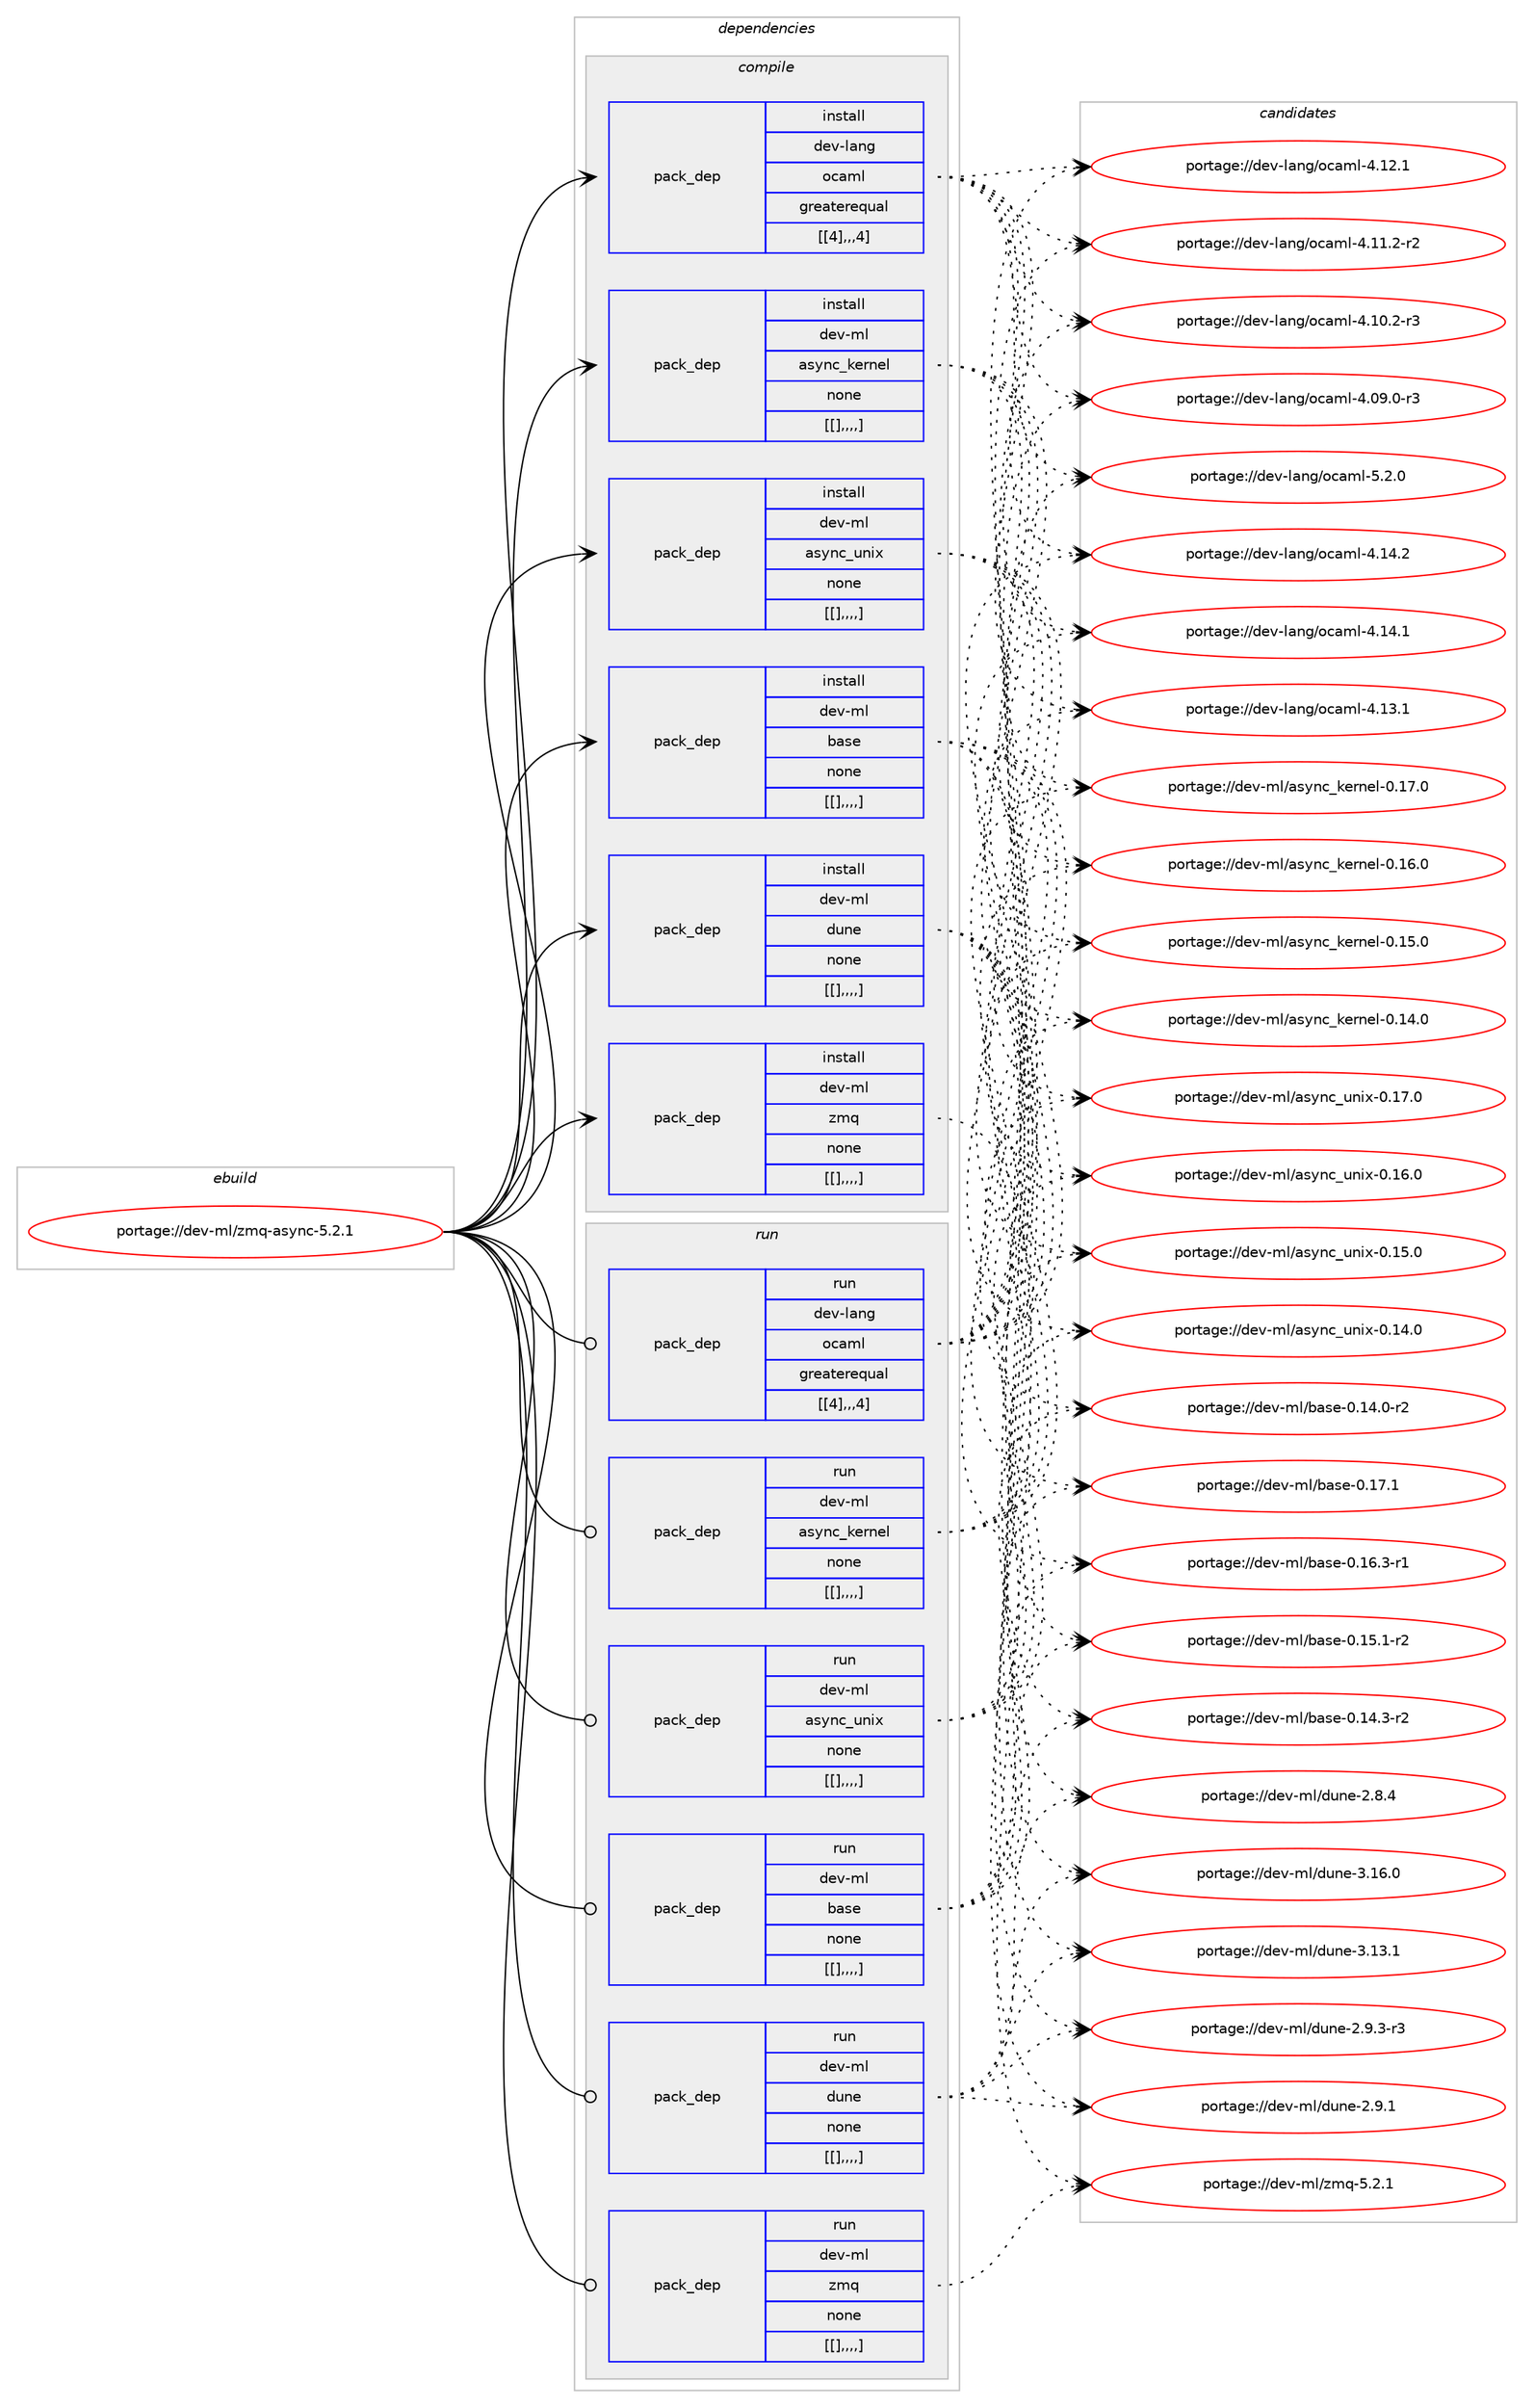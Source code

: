 digraph prolog {

# *************
# Graph options
# *************

newrank=true;
concentrate=true;
compound=true;
graph [rankdir=LR,fontname=Helvetica,fontsize=10,ranksep=1.5];#, ranksep=2.5, nodesep=0.2];
edge  [arrowhead=vee];
node  [fontname=Helvetica,fontsize=10];

# **********
# The ebuild
# **********

subgraph cluster_leftcol {
color=gray;
label=<<i>ebuild</i>>;
id [label="portage://dev-ml/zmq-async-5.2.1", color=red, width=4, href="../dev-ml/zmq-async-5.2.1.svg"];
}

# ****************
# The dependencies
# ****************

subgraph cluster_midcol {
color=gray;
label=<<i>dependencies</i>>;
subgraph cluster_compile {
fillcolor="#eeeeee";
style=filled;
label=<<i>compile</i>>;
subgraph pack94888 {
dependency126344 [label=<<TABLE BORDER="0" CELLBORDER="1" CELLSPACING="0" CELLPADDING="4" WIDTH="220"><TR><TD ROWSPAN="6" CELLPADDING="30">pack_dep</TD></TR><TR><TD WIDTH="110">install</TD></TR><TR><TD>dev-lang</TD></TR><TR><TD>ocaml</TD></TR><TR><TD>greaterequal</TD></TR><TR><TD>[[4],,,4]</TD></TR></TABLE>>, shape=none, color=blue];
}
id:e -> dependency126344:w [weight=20,style="solid",arrowhead="vee"];
subgraph pack94889 {
dependency126345 [label=<<TABLE BORDER="0" CELLBORDER="1" CELLSPACING="0" CELLPADDING="4" WIDTH="220"><TR><TD ROWSPAN="6" CELLPADDING="30">pack_dep</TD></TR><TR><TD WIDTH="110">install</TD></TR><TR><TD>dev-ml</TD></TR><TR><TD>async_kernel</TD></TR><TR><TD>none</TD></TR><TR><TD>[[],,,,]</TD></TR></TABLE>>, shape=none, color=blue];
}
id:e -> dependency126345:w [weight=20,style="solid",arrowhead="vee"];
subgraph pack94890 {
dependency126346 [label=<<TABLE BORDER="0" CELLBORDER="1" CELLSPACING="0" CELLPADDING="4" WIDTH="220"><TR><TD ROWSPAN="6" CELLPADDING="30">pack_dep</TD></TR><TR><TD WIDTH="110">install</TD></TR><TR><TD>dev-ml</TD></TR><TR><TD>async_unix</TD></TR><TR><TD>none</TD></TR><TR><TD>[[],,,,]</TD></TR></TABLE>>, shape=none, color=blue];
}
id:e -> dependency126346:w [weight=20,style="solid",arrowhead="vee"];
subgraph pack94891 {
dependency126347 [label=<<TABLE BORDER="0" CELLBORDER="1" CELLSPACING="0" CELLPADDING="4" WIDTH="220"><TR><TD ROWSPAN="6" CELLPADDING="30">pack_dep</TD></TR><TR><TD WIDTH="110">install</TD></TR><TR><TD>dev-ml</TD></TR><TR><TD>base</TD></TR><TR><TD>none</TD></TR><TR><TD>[[],,,,]</TD></TR></TABLE>>, shape=none, color=blue];
}
id:e -> dependency126347:w [weight=20,style="solid",arrowhead="vee"];
subgraph pack94892 {
dependency126348 [label=<<TABLE BORDER="0" CELLBORDER="1" CELLSPACING="0" CELLPADDING="4" WIDTH="220"><TR><TD ROWSPAN="6" CELLPADDING="30">pack_dep</TD></TR><TR><TD WIDTH="110">install</TD></TR><TR><TD>dev-ml</TD></TR><TR><TD>dune</TD></TR><TR><TD>none</TD></TR><TR><TD>[[],,,,]</TD></TR></TABLE>>, shape=none, color=blue];
}
id:e -> dependency126348:w [weight=20,style="solid",arrowhead="vee"];
subgraph pack94893 {
dependency126349 [label=<<TABLE BORDER="0" CELLBORDER="1" CELLSPACING="0" CELLPADDING="4" WIDTH="220"><TR><TD ROWSPAN="6" CELLPADDING="30">pack_dep</TD></TR><TR><TD WIDTH="110">install</TD></TR><TR><TD>dev-ml</TD></TR><TR><TD>zmq</TD></TR><TR><TD>none</TD></TR><TR><TD>[[],,,,]</TD></TR></TABLE>>, shape=none, color=blue];
}
id:e -> dependency126349:w [weight=20,style="solid",arrowhead="vee"];
}
subgraph cluster_compileandrun {
fillcolor="#eeeeee";
style=filled;
label=<<i>compile and run</i>>;
}
subgraph cluster_run {
fillcolor="#eeeeee";
style=filled;
label=<<i>run</i>>;
subgraph pack94894 {
dependency126350 [label=<<TABLE BORDER="0" CELLBORDER="1" CELLSPACING="0" CELLPADDING="4" WIDTH="220"><TR><TD ROWSPAN="6" CELLPADDING="30">pack_dep</TD></TR><TR><TD WIDTH="110">run</TD></TR><TR><TD>dev-lang</TD></TR><TR><TD>ocaml</TD></TR><TR><TD>greaterequal</TD></TR><TR><TD>[[4],,,4]</TD></TR></TABLE>>, shape=none, color=blue];
}
id:e -> dependency126350:w [weight=20,style="solid",arrowhead="odot"];
subgraph pack94895 {
dependency126351 [label=<<TABLE BORDER="0" CELLBORDER="1" CELLSPACING="0" CELLPADDING="4" WIDTH="220"><TR><TD ROWSPAN="6" CELLPADDING="30">pack_dep</TD></TR><TR><TD WIDTH="110">run</TD></TR><TR><TD>dev-ml</TD></TR><TR><TD>async_kernel</TD></TR><TR><TD>none</TD></TR><TR><TD>[[],,,,]</TD></TR></TABLE>>, shape=none, color=blue];
}
id:e -> dependency126351:w [weight=20,style="solid",arrowhead="odot"];
subgraph pack94896 {
dependency126352 [label=<<TABLE BORDER="0" CELLBORDER="1" CELLSPACING="0" CELLPADDING="4" WIDTH="220"><TR><TD ROWSPAN="6" CELLPADDING="30">pack_dep</TD></TR><TR><TD WIDTH="110">run</TD></TR><TR><TD>dev-ml</TD></TR><TR><TD>async_unix</TD></TR><TR><TD>none</TD></TR><TR><TD>[[],,,,]</TD></TR></TABLE>>, shape=none, color=blue];
}
id:e -> dependency126352:w [weight=20,style="solid",arrowhead="odot"];
subgraph pack94897 {
dependency126353 [label=<<TABLE BORDER="0" CELLBORDER="1" CELLSPACING="0" CELLPADDING="4" WIDTH="220"><TR><TD ROWSPAN="6" CELLPADDING="30">pack_dep</TD></TR><TR><TD WIDTH="110">run</TD></TR><TR><TD>dev-ml</TD></TR><TR><TD>base</TD></TR><TR><TD>none</TD></TR><TR><TD>[[],,,,]</TD></TR></TABLE>>, shape=none, color=blue];
}
id:e -> dependency126353:w [weight=20,style="solid",arrowhead="odot"];
subgraph pack94898 {
dependency126354 [label=<<TABLE BORDER="0" CELLBORDER="1" CELLSPACING="0" CELLPADDING="4" WIDTH="220"><TR><TD ROWSPAN="6" CELLPADDING="30">pack_dep</TD></TR><TR><TD WIDTH="110">run</TD></TR><TR><TD>dev-ml</TD></TR><TR><TD>dune</TD></TR><TR><TD>none</TD></TR><TR><TD>[[],,,,]</TD></TR></TABLE>>, shape=none, color=blue];
}
id:e -> dependency126354:w [weight=20,style="solid",arrowhead="odot"];
subgraph pack94899 {
dependency126355 [label=<<TABLE BORDER="0" CELLBORDER="1" CELLSPACING="0" CELLPADDING="4" WIDTH="220"><TR><TD ROWSPAN="6" CELLPADDING="30">pack_dep</TD></TR><TR><TD WIDTH="110">run</TD></TR><TR><TD>dev-ml</TD></TR><TR><TD>zmq</TD></TR><TR><TD>none</TD></TR><TR><TD>[[],,,,]</TD></TR></TABLE>>, shape=none, color=blue];
}
id:e -> dependency126355:w [weight=20,style="solid",arrowhead="odot"];
}
}

# **************
# The candidates
# **************

subgraph cluster_choices {
rank=same;
color=gray;
label=<<i>candidates</i>>;

subgraph choice94888 {
color=black;
nodesep=1;
choice1001011184510897110103471119997109108455346504648 [label="portage://dev-lang/ocaml-5.2.0", color=red, width=4,href="../dev-lang/ocaml-5.2.0.svg"];
choice100101118451089711010347111999710910845524649524650 [label="portage://dev-lang/ocaml-4.14.2", color=red, width=4,href="../dev-lang/ocaml-4.14.2.svg"];
choice100101118451089711010347111999710910845524649524649 [label="portage://dev-lang/ocaml-4.14.1", color=red, width=4,href="../dev-lang/ocaml-4.14.1.svg"];
choice100101118451089711010347111999710910845524649514649 [label="portage://dev-lang/ocaml-4.13.1", color=red, width=4,href="../dev-lang/ocaml-4.13.1.svg"];
choice100101118451089711010347111999710910845524649504649 [label="portage://dev-lang/ocaml-4.12.1", color=red, width=4,href="../dev-lang/ocaml-4.12.1.svg"];
choice1001011184510897110103471119997109108455246494946504511450 [label="portage://dev-lang/ocaml-4.11.2-r2", color=red, width=4,href="../dev-lang/ocaml-4.11.2-r2.svg"];
choice1001011184510897110103471119997109108455246494846504511451 [label="portage://dev-lang/ocaml-4.10.2-r3", color=red, width=4,href="../dev-lang/ocaml-4.10.2-r3.svg"];
choice1001011184510897110103471119997109108455246485746484511451 [label="portage://dev-lang/ocaml-4.09.0-r3", color=red, width=4,href="../dev-lang/ocaml-4.09.0-r3.svg"];
dependency126344:e -> choice1001011184510897110103471119997109108455346504648:w [style=dotted,weight="100"];
dependency126344:e -> choice100101118451089711010347111999710910845524649524650:w [style=dotted,weight="100"];
dependency126344:e -> choice100101118451089711010347111999710910845524649524649:w [style=dotted,weight="100"];
dependency126344:e -> choice100101118451089711010347111999710910845524649514649:w [style=dotted,weight="100"];
dependency126344:e -> choice100101118451089711010347111999710910845524649504649:w [style=dotted,weight="100"];
dependency126344:e -> choice1001011184510897110103471119997109108455246494946504511450:w [style=dotted,weight="100"];
dependency126344:e -> choice1001011184510897110103471119997109108455246494846504511451:w [style=dotted,weight="100"];
dependency126344:e -> choice1001011184510897110103471119997109108455246485746484511451:w [style=dotted,weight="100"];
}
subgraph choice94889 {
color=black;
nodesep=1;
choice100101118451091084797115121110999510710111411010110845484649554648 [label="portage://dev-ml/async_kernel-0.17.0", color=red, width=4,href="../dev-ml/async_kernel-0.17.0.svg"];
choice100101118451091084797115121110999510710111411010110845484649544648 [label="portage://dev-ml/async_kernel-0.16.0", color=red, width=4,href="../dev-ml/async_kernel-0.16.0.svg"];
choice100101118451091084797115121110999510710111411010110845484649534648 [label="portage://dev-ml/async_kernel-0.15.0", color=red, width=4,href="../dev-ml/async_kernel-0.15.0.svg"];
choice100101118451091084797115121110999510710111411010110845484649524648 [label="portage://dev-ml/async_kernel-0.14.0", color=red, width=4,href="../dev-ml/async_kernel-0.14.0.svg"];
dependency126345:e -> choice100101118451091084797115121110999510710111411010110845484649554648:w [style=dotted,weight="100"];
dependency126345:e -> choice100101118451091084797115121110999510710111411010110845484649544648:w [style=dotted,weight="100"];
dependency126345:e -> choice100101118451091084797115121110999510710111411010110845484649534648:w [style=dotted,weight="100"];
dependency126345:e -> choice100101118451091084797115121110999510710111411010110845484649524648:w [style=dotted,weight="100"];
}
subgraph choice94890 {
color=black;
nodesep=1;
choice100101118451091084797115121110999511711010512045484649554648 [label="portage://dev-ml/async_unix-0.17.0", color=red, width=4,href="../dev-ml/async_unix-0.17.0.svg"];
choice100101118451091084797115121110999511711010512045484649544648 [label="portage://dev-ml/async_unix-0.16.0", color=red, width=4,href="../dev-ml/async_unix-0.16.0.svg"];
choice100101118451091084797115121110999511711010512045484649534648 [label="portage://dev-ml/async_unix-0.15.0", color=red, width=4,href="../dev-ml/async_unix-0.15.0.svg"];
choice100101118451091084797115121110999511711010512045484649524648 [label="portage://dev-ml/async_unix-0.14.0", color=red, width=4,href="../dev-ml/async_unix-0.14.0.svg"];
dependency126346:e -> choice100101118451091084797115121110999511711010512045484649554648:w [style=dotted,weight="100"];
dependency126346:e -> choice100101118451091084797115121110999511711010512045484649544648:w [style=dotted,weight="100"];
dependency126346:e -> choice100101118451091084797115121110999511711010512045484649534648:w [style=dotted,weight="100"];
dependency126346:e -> choice100101118451091084797115121110999511711010512045484649524648:w [style=dotted,weight="100"];
}
subgraph choice94891 {
color=black;
nodesep=1;
choice1001011184510910847989711510145484649554649 [label="portage://dev-ml/base-0.17.1", color=red, width=4,href="../dev-ml/base-0.17.1.svg"];
choice10010111845109108479897115101454846495446514511449 [label="portage://dev-ml/base-0.16.3-r1", color=red, width=4,href="../dev-ml/base-0.16.3-r1.svg"];
choice10010111845109108479897115101454846495346494511450 [label="portage://dev-ml/base-0.15.1-r2", color=red, width=4,href="../dev-ml/base-0.15.1-r2.svg"];
choice10010111845109108479897115101454846495246514511450 [label="portage://dev-ml/base-0.14.3-r2", color=red, width=4,href="../dev-ml/base-0.14.3-r2.svg"];
choice10010111845109108479897115101454846495246484511450 [label="portage://dev-ml/base-0.14.0-r2", color=red, width=4,href="../dev-ml/base-0.14.0-r2.svg"];
dependency126347:e -> choice1001011184510910847989711510145484649554649:w [style=dotted,weight="100"];
dependency126347:e -> choice10010111845109108479897115101454846495446514511449:w [style=dotted,weight="100"];
dependency126347:e -> choice10010111845109108479897115101454846495346494511450:w [style=dotted,weight="100"];
dependency126347:e -> choice10010111845109108479897115101454846495246514511450:w [style=dotted,weight="100"];
dependency126347:e -> choice10010111845109108479897115101454846495246484511450:w [style=dotted,weight="100"];
}
subgraph choice94892 {
color=black;
nodesep=1;
choice100101118451091084710011711010145514649544648 [label="portage://dev-ml/dune-3.16.0", color=red, width=4,href="../dev-ml/dune-3.16.0.svg"];
choice100101118451091084710011711010145514649514649 [label="portage://dev-ml/dune-3.13.1", color=red, width=4,href="../dev-ml/dune-3.13.1.svg"];
choice10010111845109108471001171101014550465746514511451 [label="portage://dev-ml/dune-2.9.3-r3", color=red, width=4,href="../dev-ml/dune-2.9.3-r3.svg"];
choice1001011184510910847100117110101455046574649 [label="portage://dev-ml/dune-2.9.1", color=red, width=4,href="../dev-ml/dune-2.9.1.svg"];
choice1001011184510910847100117110101455046564652 [label="portage://dev-ml/dune-2.8.4", color=red, width=4,href="../dev-ml/dune-2.8.4.svg"];
dependency126348:e -> choice100101118451091084710011711010145514649544648:w [style=dotted,weight="100"];
dependency126348:e -> choice100101118451091084710011711010145514649514649:w [style=dotted,weight="100"];
dependency126348:e -> choice10010111845109108471001171101014550465746514511451:w [style=dotted,weight="100"];
dependency126348:e -> choice1001011184510910847100117110101455046574649:w [style=dotted,weight="100"];
dependency126348:e -> choice1001011184510910847100117110101455046564652:w [style=dotted,weight="100"];
}
subgraph choice94893 {
color=black;
nodesep=1;
choice1001011184510910847122109113455346504649 [label="portage://dev-ml/zmq-5.2.1", color=red, width=4,href="../dev-ml/zmq-5.2.1.svg"];
dependency126349:e -> choice1001011184510910847122109113455346504649:w [style=dotted,weight="100"];
}
subgraph choice94894 {
color=black;
nodesep=1;
choice1001011184510897110103471119997109108455346504648 [label="portage://dev-lang/ocaml-5.2.0", color=red, width=4,href="../dev-lang/ocaml-5.2.0.svg"];
choice100101118451089711010347111999710910845524649524650 [label="portage://dev-lang/ocaml-4.14.2", color=red, width=4,href="../dev-lang/ocaml-4.14.2.svg"];
choice100101118451089711010347111999710910845524649524649 [label="portage://dev-lang/ocaml-4.14.1", color=red, width=4,href="../dev-lang/ocaml-4.14.1.svg"];
choice100101118451089711010347111999710910845524649514649 [label="portage://dev-lang/ocaml-4.13.1", color=red, width=4,href="../dev-lang/ocaml-4.13.1.svg"];
choice100101118451089711010347111999710910845524649504649 [label="portage://dev-lang/ocaml-4.12.1", color=red, width=4,href="../dev-lang/ocaml-4.12.1.svg"];
choice1001011184510897110103471119997109108455246494946504511450 [label="portage://dev-lang/ocaml-4.11.2-r2", color=red, width=4,href="../dev-lang/ocaml-4.11.2-r2.svg"];
choice1001011184510897110103471119997109108455246494846504511451 [label="portage://dev-lang/ocaml-4.10.2-r3", color=red, width=4,href="../dev-lang/ocaml-4.10.2-r3.svg"];
choice1001011184510897110103471119997109108455246485746484511451 [label="portage://dev-lang/ocaml-4.09.0-r3", color=red, width=4,href="../dev-lang/ocaml-4.09.0-r3.svg"];
dependency126350:e -> choice1001011184510897110103471119997109108455346504648:w [style=dotted,weight="100"];
dependency126350:e -> choice100101118451089711010347111999710910845524649524650:w [style=dotted,weight="100"];
dependency126350:e -> choice100101118451089711010347111999710910845524649524649:w [style=dotted,weight="100"];
dependency126350:e -> choice100101118451089711010347111999710910845524649514649:w [style=dotted,weight="100"];
dependency126350:e -> choice100101118451089711010347111999710910845524649504649:w [style=dotted,weight="100"];
dependency126350:e -> choice1001011184510897110103471119997109108455246494946504511450:w [style=dotted,weight="100"];
dependency126350:e -> choice1001011184510897110103471119997109108455246494846504511451:w [style=dotted,weight="100"];
dependency126350:e -> choice1001011184510897110103471119997109108455246485746484511451:w [style=dotted,weight="100"];
}
subgraph choice94895 {
color=black;
nodesep=1;
choice100101118451091084797115121110999510710111411010110845484649554648 [label="portage://dev-ml/async_kernel-0.17.0", color=red, width=4,href="../dev-ml/async_kernel-0.17.0.svg"];
choice100101118451091084797115121110999510710111411010110845484649544648 [label="portage://dev-ml/async_kernel-0.16.0", color=red, width=4,href="../dev-ml/async_kernel-0.16.0.svg"];
choice100101118451091084797115121110999510710111411010110845484649534648 [label="portage://dev-ml/async_kernel-0.15.0", color=red, width=4,href="../dev-ml/async_kernel-0.15.0.svg"];
choice100101118451091084797115121110999510710111411010110845484649524648 [label="portage://dev-ml/async_kernel-0.14.0", color=red, width=4,href="../dev-ml/async_kernel-0.14.0.svg"];
dependency126351:e -> choice100101118451091084797115121110999510710111411010110845484649554648:w [style=dotted,weight="100"];
dependency126351:e -> choice100101118451091084797115121110999510710111411010110845484649544648:w [style=dotted,weight="100"];
dependency126351:e -> choice100101118451091084797115121110999510710111411010110845484649534648:w [style=dotted,weight="100"];
dependency126351:e -> choice100101118451091084797115121110999510710111411010110845484649524648:w [style=dotted,weight="100"];
}
subgraph choice94896 {
color=black;
nodesep=1;
choice100101118451091084797115121110999511711010512045484649554648 [label="portage://dev-ml/async_unix-0.17.0", color=red, width=4,href="../dev-ml/async_unix-0.17.0.svg"];
choice100101118451091084797115121110999511711010512045484649544648 [label="portage://dev-ml/async_unix-0.16.0", color=red, width=4,href="../dev-ml/async_unix-0.16.0.svg"];
choice100101118451091084797115121110999511711010512045484649534648 [label="portage://dev-ml/async_unix-0.15.0", color=red, width=4,href="../dev-ml/async_unix-0.15.0.svg"];
choice100101118451091084797115121110999511711010512045484649524648 [label="portage://dev-ml/async_unix-0.14.0", color=red, width=4,href="../dev-ml/async_unix-0.14.0.svg"];
dependency126352:e -> choice100101118451091084797115121110999511711010512045484649554648:w [style=dotted,weight="100"];
dependency126352:e -> choice100101118451091084797115121110999511711010512045484649544648:w [style=dotted,weight="100"];
dependency126352:e -> choice100101118451091084797115121110999511711010512045484649534648:w [style=dotted,weight="100"];
dependency126352:e -> choice100101118451091084797115121110999511711010512045484649524648:w [style=dotted,weight="100"];
}
subgraph choice94897 {
color=black;
nodesep=1;
choice1001011184510910847989711510145484649554649 [label="portage://dev-ml/base-0.17.1", color=red, width=4,href="../dev-ml/base-0.17.1.svg"];
choice10010111845109108479897115101454846495446514511449 [label="portage://dev-ml/base-0.16.3-r1", color=red, width=4,href="../dev-ml/base-0.16.3-r1.svg"];
choice10010111845109108479897115101454846495346494511450 [label="portage://dev-ml/base-0.15.1-r2", color=red, width=4,href="../dev-ml/base-0.15.1-r2.svg"];
choice10010111845109108479897115101454846495246514511450 [label="portage://dev-ml/base-0.14.3-r2", color=red, width=4,href="../dev-ml/base-0.14.3-r2.svg"];
choice10010111845109108479897115101454846495246484511450 [label="portage://dev-ml/base-0.14.0-r2", color=red, width=4,href="../dev-ml/base-0.14.0-r2.svg"];
dependency126353:e -> choice1001011184510910847989711510145484649554649:w [style=dotted,weight="100"];
dependency126353:e -> choice10010111845109108479897115101454846495446514511449:w [style=dotted,weight="100"];
dependency126353:e -> choice10010111845109108479897115101454846495346494511450:w [style=dotted,weight="100"];
dependency126353:e -> choice10010111845109108479897115101454846495246514511450:w [style=dotted,weight="100"];
dependency126353:e -> choice10010111845109108479897115101454846495246484511450:w [style=dotted,weight="100"];
}
subgraph choice94898 {
color=black;
nodesep=1;
choice100101118451091084710011711010145514649544648 [label="portage://dev-ml/dune-3.16.0", color=red, width=4,href="../dev-ml/dune-3.16.0.svg"];
choice100101118451091084710011711010145514649514649 [label="portage://dev-ml/dune-3.13.1", color=red, width=4,href="../dev-ml/dune-3.13.1.svg"];
choice10010111845109108471001171101014550465746514511451 [label="portage://dev-ml/dune-2.9.3-r3", color=red, width=4,href="../dev-ml/dune-2.9.3-r3.svg"];
choice1001011184510910847100117110101455046574649 [label="portage://dev-ml/dune-2.9.1", color=red, width=4,href="../dev-ml/dune-2.9.1.svg"];
choice1001011184510910847100117110101455046564652 [label="portage://dev-ml/dune-2.8.4", color=red, width=4,href="../dev-ml/dune-2.8.4.svg"];
dependency126354:e -> choice100101118451091084710011711010145514649544648:w [style=dotted,weight="100"];
dependency126354:e -> choice100101118451091084710011711010145514649514649:w [style=dotted,weight="100"];
dependency126354:e -> choice10010111845109108471001171101014550465746514511451:w [style=dotted,weight="100"];
dependency126354:e -> choice1001011184510910847100117110101455046574649:w [style=dotted,weight="100"];
dependency126354:e -> choice1001011184510910847100117110101455046564652:w [style=dotted,weight="100"];
}
subgraph choice94899 {
color=black;
nodesep=1;
choice1001011184510910847122109113455346504649 [label="portage://dev-ml/zmq-5.2.1", color=red, width=4,href="../dev-ml/zmq-5.2.1.svg"];
dependency126355:e -> choice1001011184510910847122109113455346504649:w [style=dotted,weight="100"];
}
}

}
